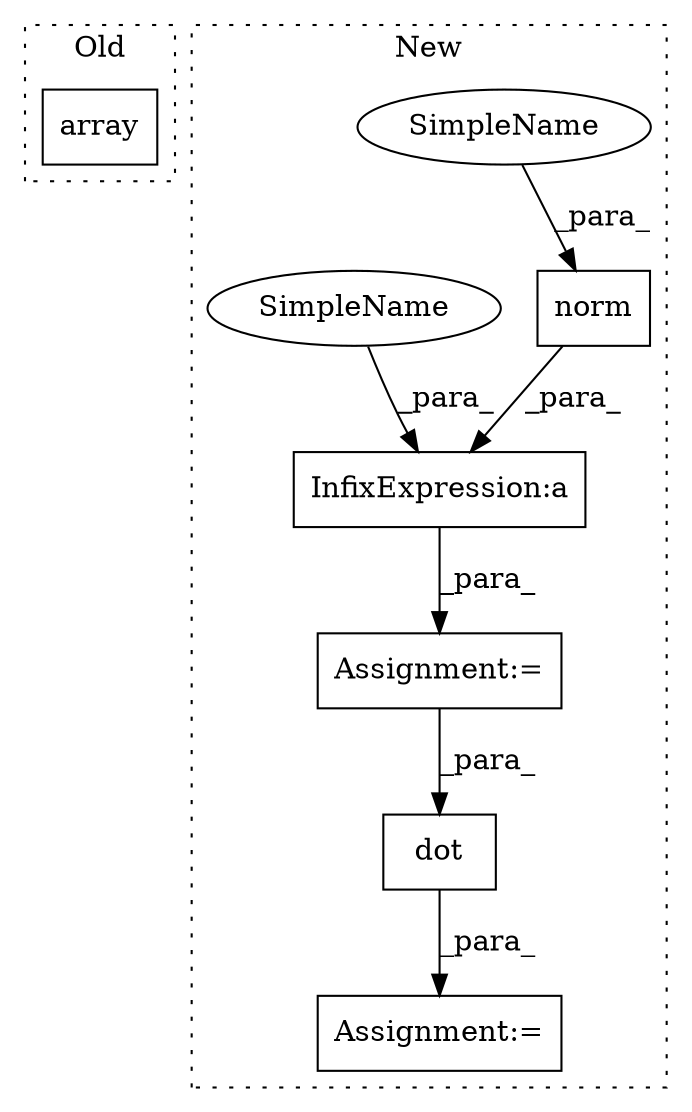 digraph G {
subgraph cluster0 {
1 [label="array" a="32" s="1211,1240" l="6,1" shape="box"];
label = "Old";
style="dotted";
}
subgraph cluster1 {
2 [label="norm" a="32" s="1909,1919" l="5,1" shape="box"];
3 [label="Assignment:=" a="7" s="1890" l="1" shape="box"];
4 [label="InfixExpression:a" a="27" s="1897" l="3" shape="box"];
5 [label="dot" a="32" s="1945,1980" l="4,1" shape="box"];
6 [label="Assignment:=" a="7" s="1935" l="1" shape="box"];
7 [label="SimpleName" a="42" s="1914" l="5" shape="ellipse"];
8 [label="SimpleName" a="42" s="1892" l="5" shape="ellipse"];
label = "New";
style="dotted";
}
2 -> 4 [label="_para_"];
3 -> 5 [label="_para_"];
4 -> 3 [label="_para_"];
5 -> 6 [label="_para_"];
7 -> 2 [label="_para_"];
8 -> 4 [label="_para_"];
}